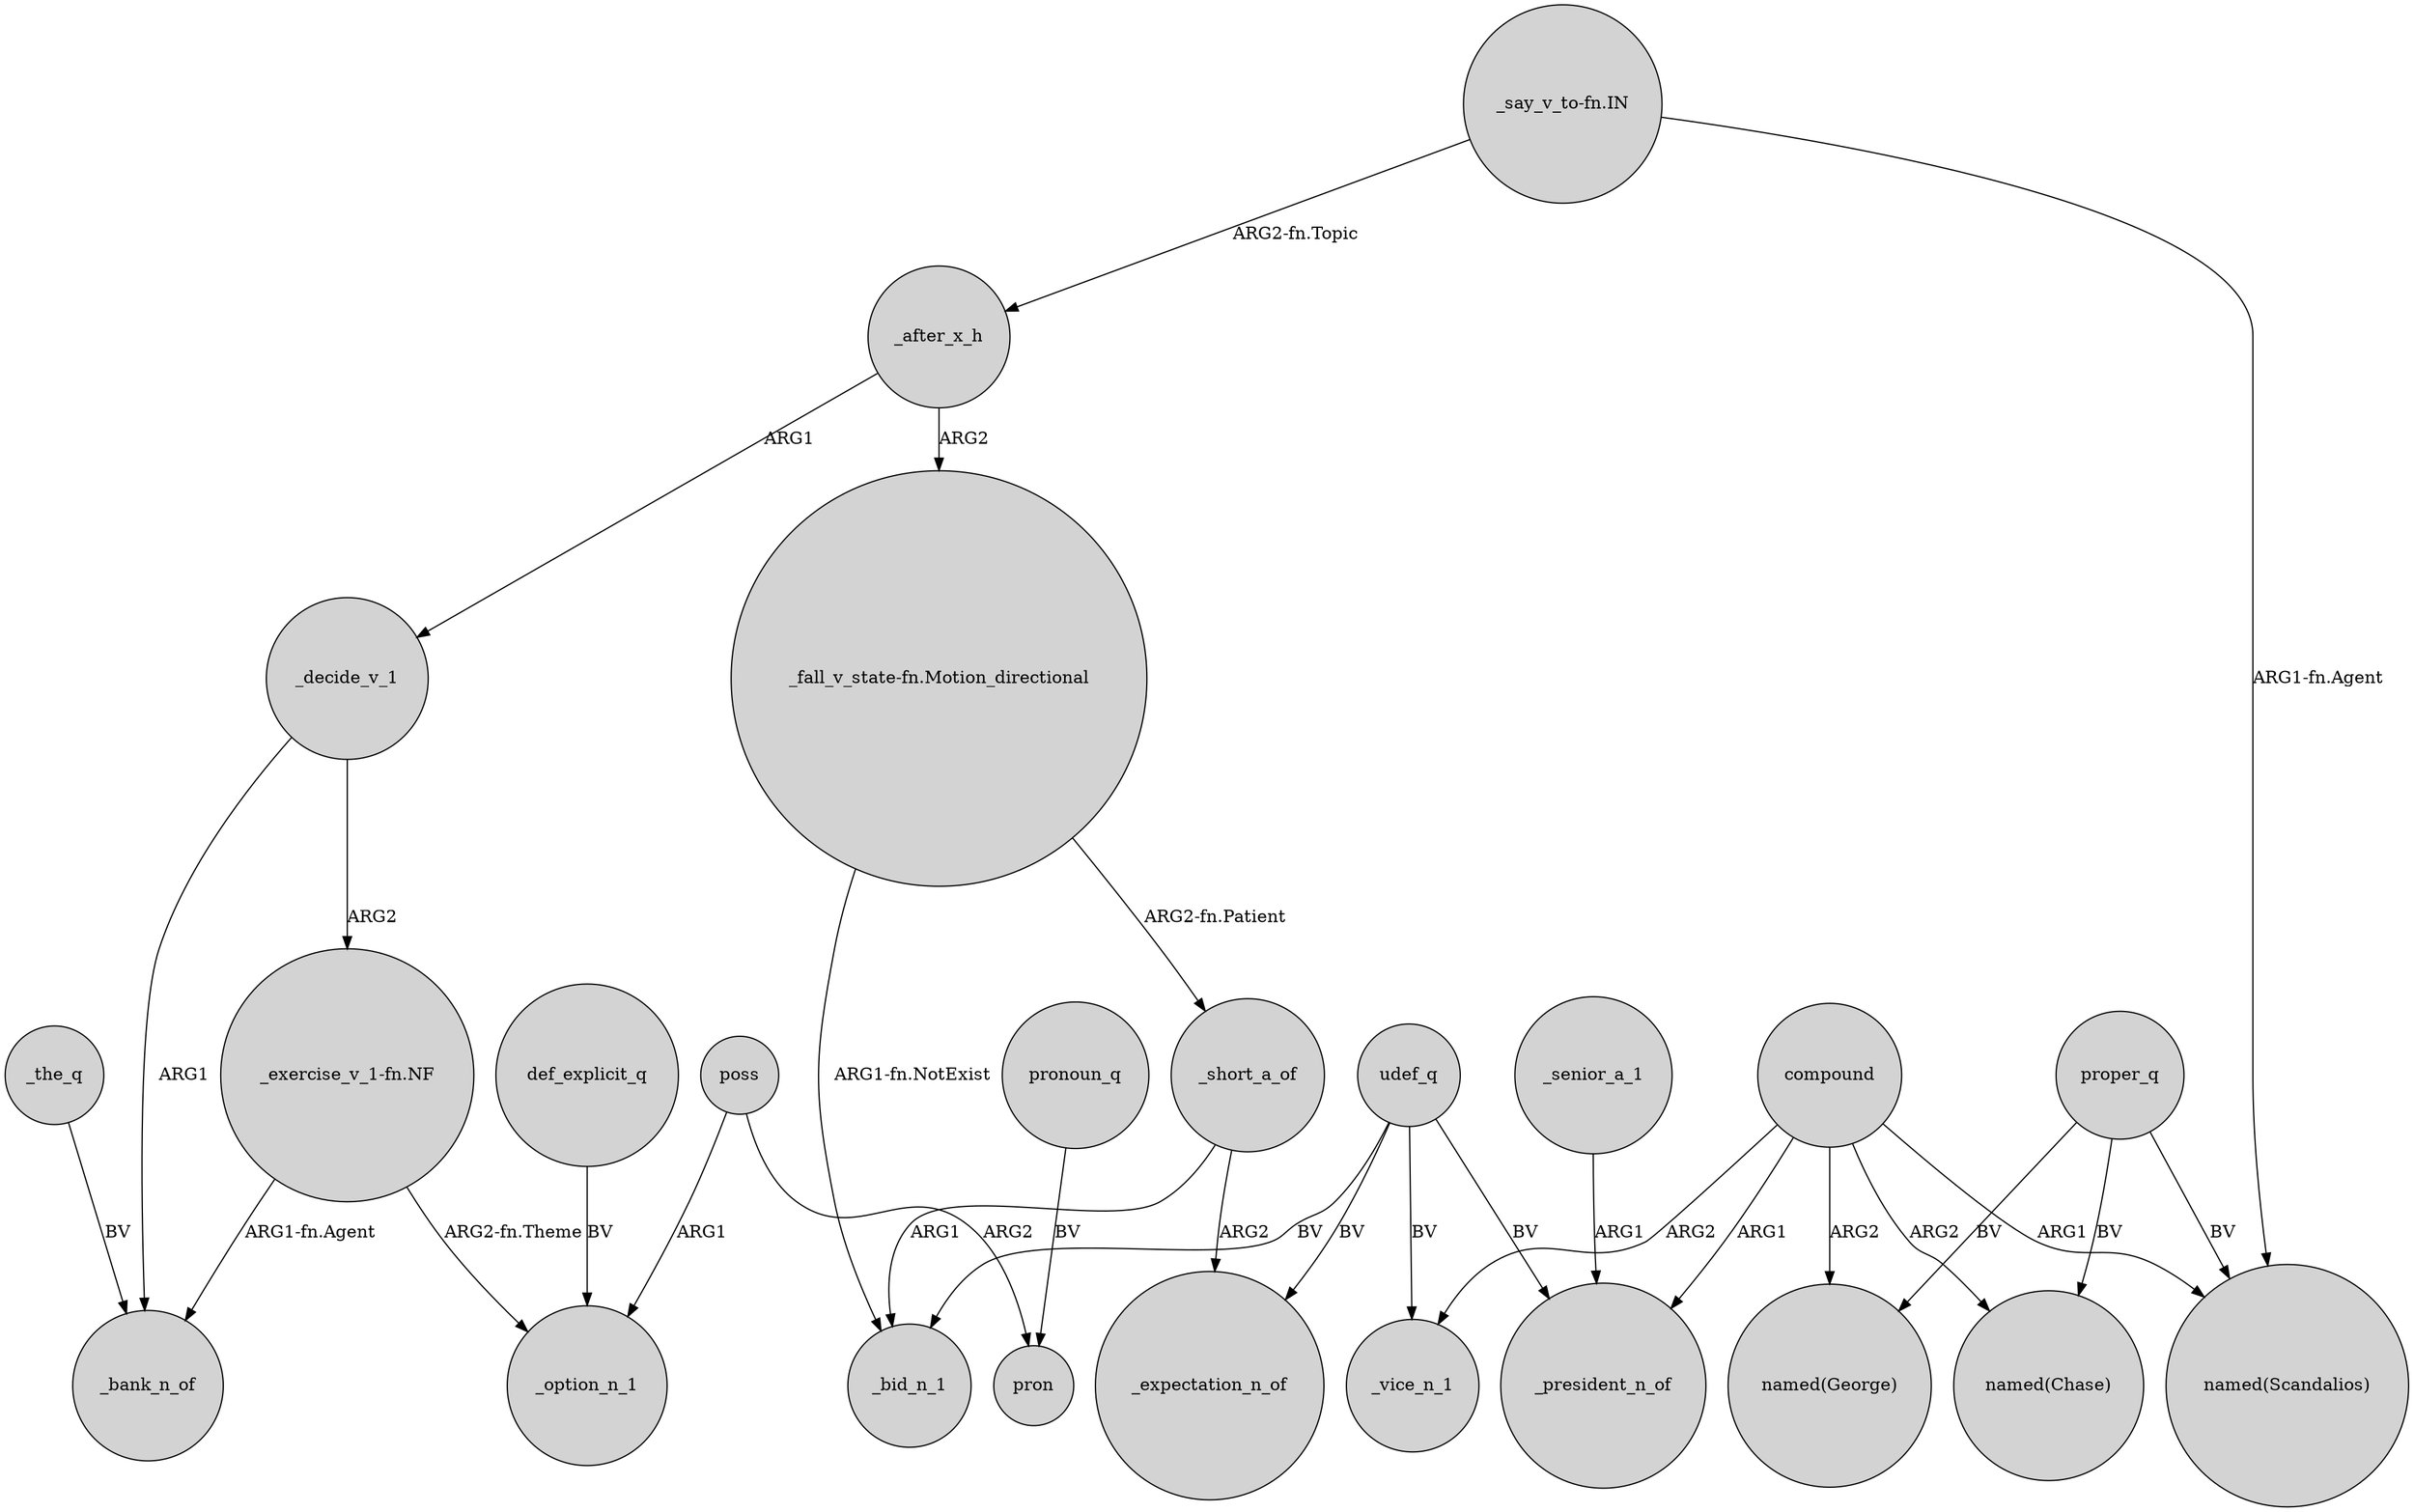 digraph {
	node [shape=circle style=filled]
	"_say_v_to-fn.IN" -> "named(Scandalios)" [label="ARG1-fn.Agent"]
	compound -> _vice_n_1 [label=ARG2]
	poss -> pron [label=ARG2]
	_short_a_of -> _bid_n_1 [label=ARG1]
	proper_q -> "named(Scandalios)" [label=BV]
	_decide_v_1 -> _bank_n_of [label=ARG1]
	proper_q -> "named(Chase)" [label=BV]
	compound -> "named(George)" [label=ARG2]
	_senior_a_1 -> _president_n_of [label=ARG1]
	udef_q -> _vice_n_1 [label=BV]
	_decide_v_1 -> "_exercise_v_1-fn.NF" [label=ARG2]
	"_fall_v_state-fn.Motion_directional" -> _bid_n_1 [label="ARG1-fn.NotExist"]
	compound -> "named(Scandalios)" [label=ARG1]
	"_exercise_v_1-fn.NF" -> _option_n_1 [label="ARG2-fn.Theme"]
	_after_x_h -> _decide_v_1 [label=ARG1]
	pronoun_q -> pron [label=BV]
	poss -> _option_n_1 [label=ARG1]
	_the_q -> _bank_n_of [label=BV]
	udef_q -> _expectation_n_of [label=BV]
	compound -> _president_n_of [label=ARG1]
	udef_q -> _president_n_of [label=BV]
	"_exercise_v_1-fn.NF" -> _bank_n_of [label="ARG1-fn.Agent"]
	"_say_v_to-fn.IN" -> _after_x_h [label="ARG2-fn.Topic"]
	proper_q -> "named(George)" [label=BV]
	"_fall_v_state-fn.Motion_directional" -> _short_a_of [label="ARG2-fn.Patient"]
	udef_q -> _bid_n_1 [label=BV]
	_after_x_h -> "_fall_v_state-fn.Motion_directional" [label=ARG2]
	_short_a_of -> _expectation_n_of [label=ARG2]
	def_explicit_q -> _option_n_1 [label=BV]
	compound -> "named(Chase)" [label=ARG2]
}
